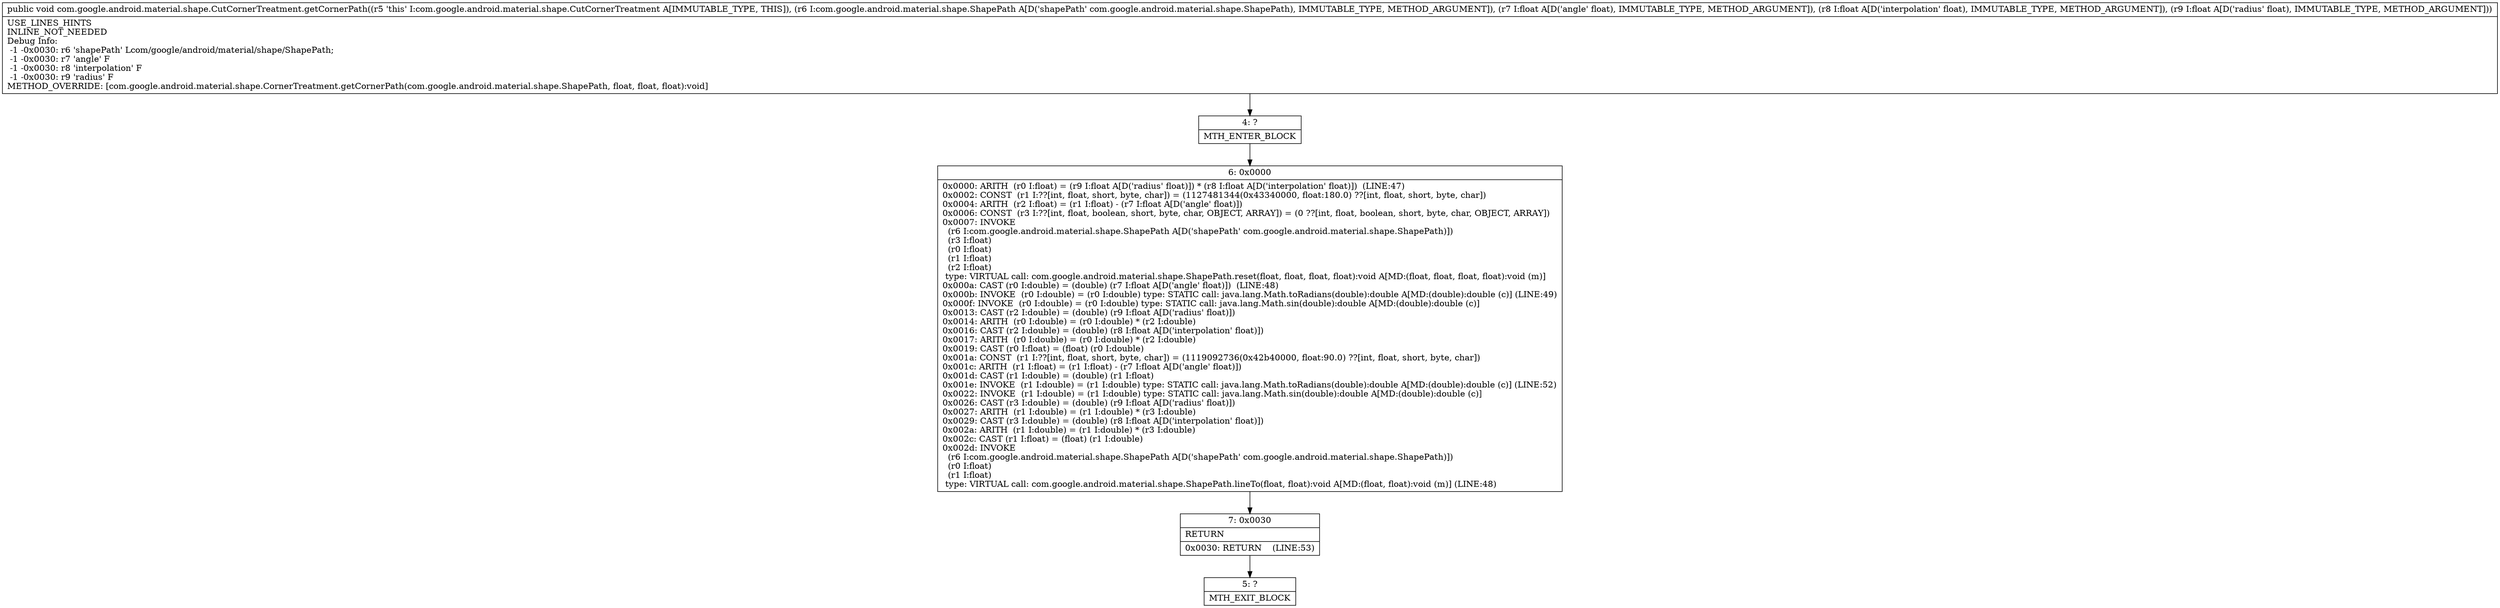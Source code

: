 digraph "CFG forcom.google.android.material.shape.CutCornerTreatment.getCornerPath(Lcom\/google\/android\/material\/shape\/ShapePath;FFF)V" {
Node_4 [shape=record,label="{4\:\ ?|MTH_ENTER_BLOCK\l}"];
Node_6 [shape=record,label="{6\:\ 0x0000|0x0000: ARITH  (r0 I:float) = (r9 I:float A[D('radius' float)]) * (r8 I:float A[D('interpolation' float)])  (LINE:47)\l0x0002: CONST  (r1 I:??[int, float, short, byte, char]) = (1127481344(0x43340000, float:180.0) ??[int, float, short, byte, char]) \l0x0004: ARITH  (r2 I:float) = (r1 I:float) \- (r7 I:float A[D('angle' float)]) \l0x0006: CONST  (r3 I:??[int, float, boolean, short, byte, char, OBJECT, ARRAY]) = (0 ??[int, float, boolean, short, byte, char, OBJECT, ARRAY]) \l0x0007: INVOKE  \l  (r6 I:com.google.android.material.shape.ShapePath A[D('shapePath' com.google.android.material.shape.ShapePath)])\l  (r3 I:float)\l  (r0 I:float)\l  (r1 I:float)\l  (r2 I:float)\l type: VIRTUAL call: com.google.android.material.shape.ShapePath.reset(float, float, float, float):void A[MD:(float, float, float, float):void (m)]\l0x000a: CAST (r0 I:double) = (double) (r7 I:float A[D('angle' float)])  (LINE:48)\l0x000b: INVOKE  (r0 I:double) = (r0 I:double) type: STATIC call: java.lang.Math.toRadians(double):double A[MD:(double):double (c)] (LINE:49)\l0x000f: INVOKE  (r0 I:double) = (r0 I:double) type: STATIC call: java.lang.Math.sin(double):double A[MD:(double):double (c)]\l0x0013: CAST (r2 I:double) = (double) (r9 I:float A[D('radius' float)]) \l0x0014: ARITH  (r0 I:double) = (r0 I:double) * (r2 I:double) \l0x0016: CAST (r2 I:double) = (double) (r8 I:float A[D('interpolation' float)]) \l0x0017: ARITH  (r0 I:double) = (r0 I:double) * (r2 I:double) \l0x0019: CAST (r0 I:float) = (float) (r0 I:double) \l0x001a: CONST  (r1 I:??[int, float, short, byte, char]) = (1119092736(0x42b40000, float:90.0) ??[int, float, short, byte, char]) \l0x001c: ARITH  (r1 I:float) = (r1 I:float) \- (r7 I:float A[D('angle' float)]) \l0x001d: CAST (r1 I:double) = (double) (r1 I:float) \l0x001e: INVOKE  (r1 I:double) = (r1 I:double) type: STATIC call: java.lang.Math.toRadians(double):double A[MD:(double):double (c)] (LINE:52)\l0x0022: INVOKE  (r1 I:double) = (r1 I:double) type: STATIC call: java.lang.Math.sin(double):double A[MD:(double):double (c)]\l0x0026: CAST (r3 I:double) = (double) (r9 I:float A[D('radius' float)]) \l0x0027: ARITH  (r1 I:double) = (r1 I:double) * (r3 I:double) \l0x0029: CAST (r3 I:double) = (double) (r8 I:float A[D('interpolation' float)]) \l0x002a: ARITH  (r1 I:double) = (r1 I:double) * (r3 I:double) \l0x002c: CAST (r1 I:float) = (float) (r1 I:double) \l0x002d: INVOKE  \l  (r6 I:com.google.android.material.shape.ShapePath A[D('shapePath' com.google.android.material.shape.ShapePath)])\l  (r0 I:float)\l  (r1 I:float)\l type: VIRTUAL call: com.google.android.material.shape.ShapePath.lineTo(float, float):void A[MD:(float, float):void (m)] (LINE:48)\l}"];
Node_7 [shape=record,label="{7\:\ 0x0030|RETURN\l|0x0030: RETURN    (LINE:53)\l}"];
Node_5 [shape=record,label="{5\:\ ?|MTH_EXIT_BLOCK\l}"];
MethodNode[shape=record,label="{public void com.google.android.material.shape.CutCornerTreatment.getCornerPath((r5 'this' I:com.google.android.material.shape.CutCornerTreatment A[IMMUTABLE_TYPE, THIS]), (r6 I:com.google.android.material.shape.ShapePath A[D('shapePath' com.google.android.material.shape.ShapePath), IMMUTABLE_TYPE, METHOD_ARGUMENT]), (r7 I:float A[D('angle' float), IMMUTABLE_TYPE, METHOD_ARGUMENT]), (r8 I:float A[D('interpolation' float), IMMUTABLE_TYPE, METHOD_ARGUMENT]), (r9 I:float A[D('radius' float), IMMUTABLE_TYPE, METHOD_ARGUMENT]))  | USE_LINES_HINTS\lINLINE_NOT_NEEDED\lDebug Info:\l  \-1 \-0x0030: r6 'shapePath' Lcom\/google\/android\/material\/shape\/ShapePath;\l  \-1 \-0x0030: r7 'angle' F\l  \-1 \-0x0030: r8 'interpolation' F\l  \-1 \-0x0030: r9 'radius' F\lMETHOD_OVERRIDE: [com.google.android.material.shape.CornerTreatment.getCornerPath(com.google.android.material.shape.ShapePath, float, float, float):void]\l}"];
MethodNode -> Node_4;Node_4 -> Node_6;
Node_6 -> Node_7;
Node_7 -> Node_5;
}

